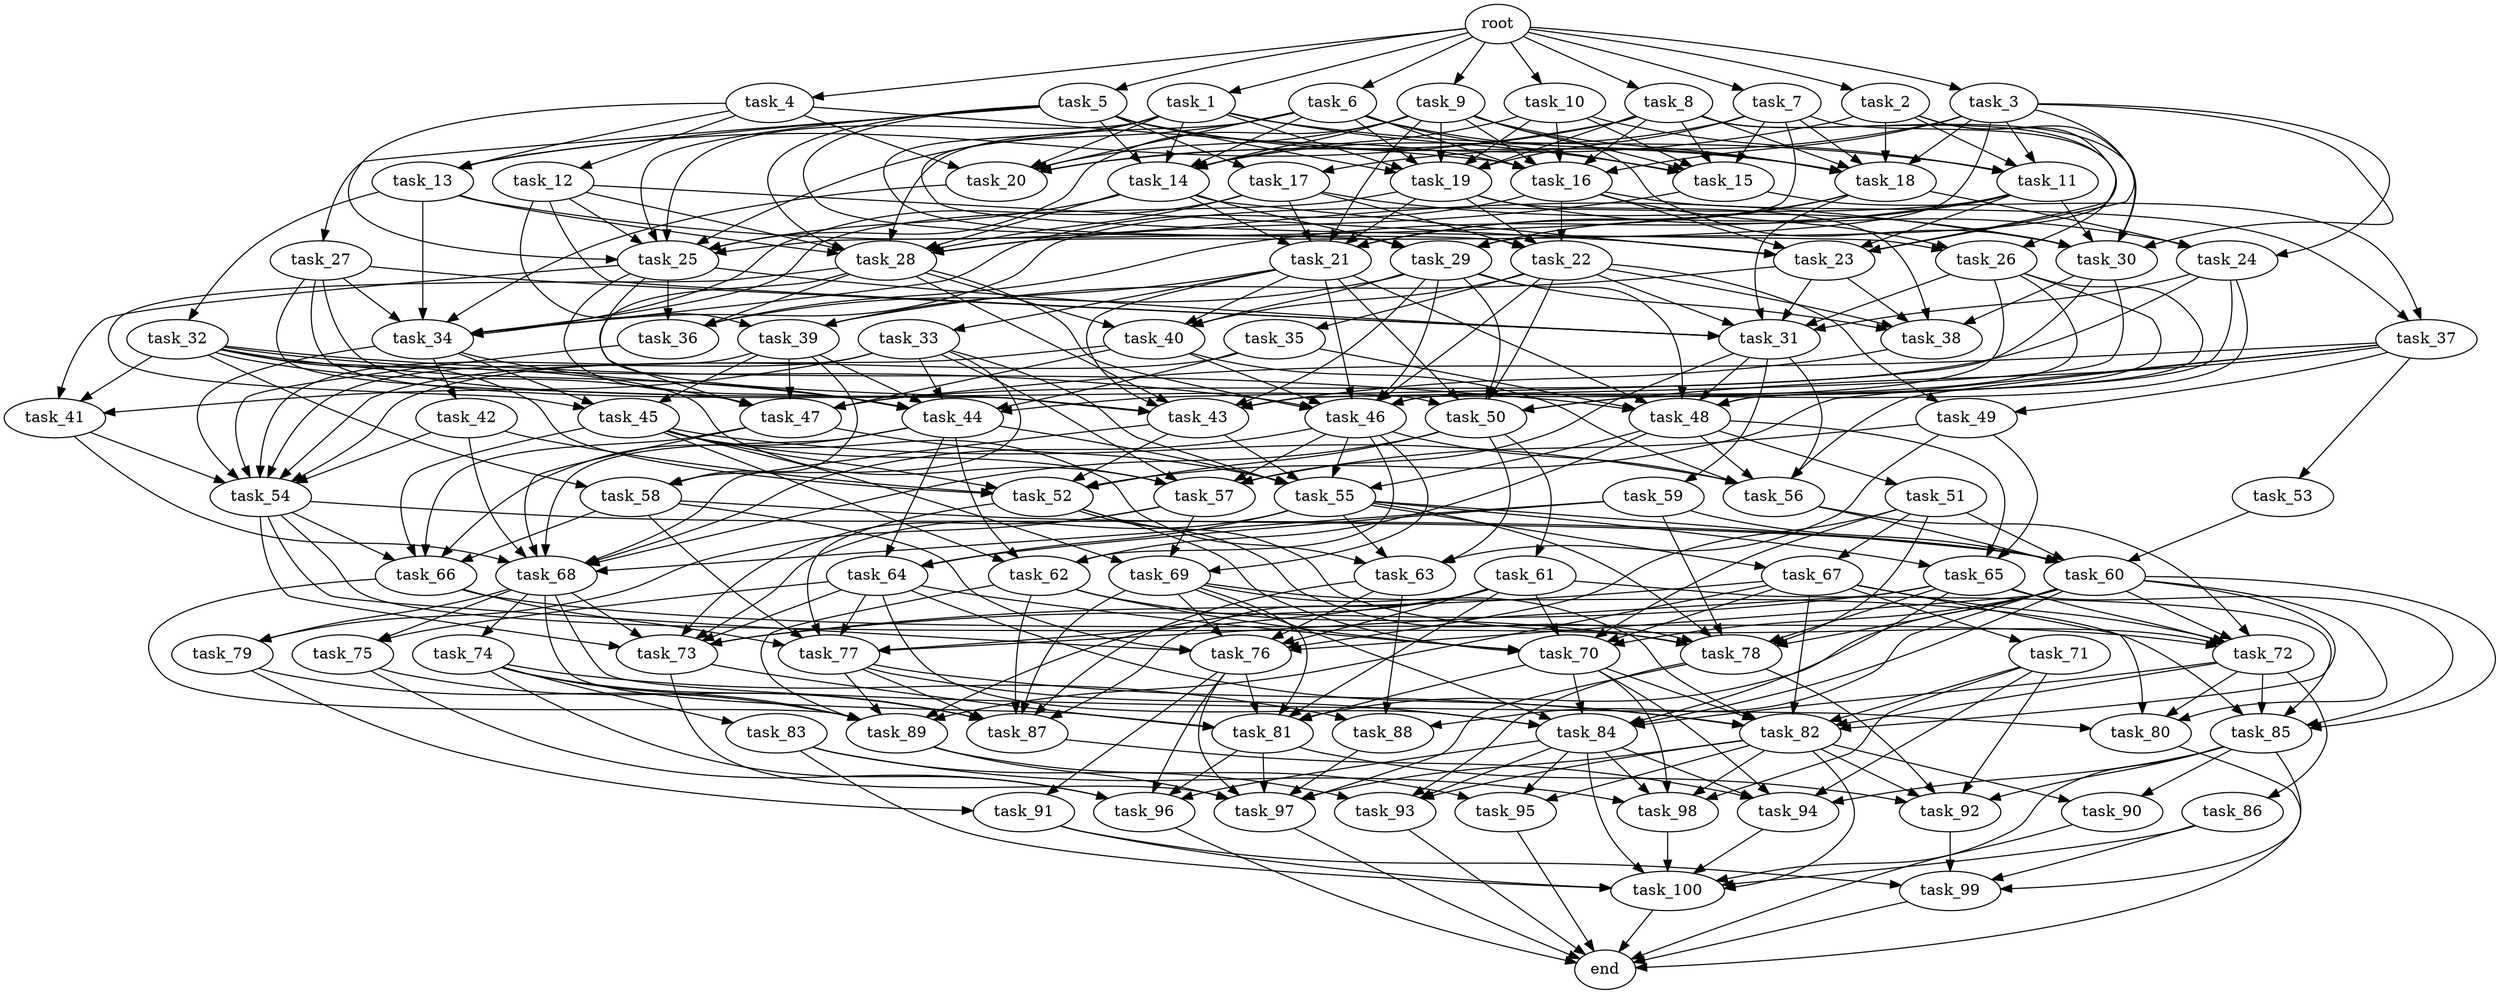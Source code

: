 digraph G {
  task_75 [size="5.534566e+11"];
  task_100 [size="1.868452e+11"];
  task_92 [size="2.683492e+11"];
  task_19 [size="3.388502e+11"];
  task_68 [size="3.569418e+11"];
  task_71 [size="6.706866e+11"];
  task_60 [size="3.924902e+11"];
  task_73 [size="1.605568e+11"];
  task_50 [size="5.880268e+10"];
  task_31 [size="9.403503e+11"];
  task_10 [size="6.816389e+11"];
  task_49 [size="4.052240e+10"];
  task_88 [size="3.277067e+11"];
  task_12 [size="4.254051e+11"];
  task_79 [size="6.410923e+11"];
  task_37 [size="9.311916e+11"];
  task_61 [size="5.892094e+11"];
  task_42 [size="6.693693e+11"];
  task_51 [size="4.266062e+11"];
  root [size="0.000000e+00"];
  task_56 [size="9.818931e+11"];
  task_95 [size="8.010520e+11"];
  task_22 [size="6.693851e+11"];
  task_32 [size="3.848605e+11"];
  task_25 [size="5.825043e+11"];
  task_99 [size="2.295484e+11"];
  task_96 [size="4.844393e+11"];
  task_36 [size="7.211473e+10"];
  task_16 [size="8.341393e+11"];
  task_33 [size="1.158747e+11"];
  task_27 [size="2.080577e+11"];
  task_89 [size="2.144240e+11"];
  end [size="0.000000e+00"];
  task_7 [size="2.749149e+11"];
  task_26 [size="5.320774e+11"];
  task_87 [size="8.717002e+11"];
  task_2 [size="1.577239e+11"];
  task_21 [size="7.527754e+11"];
  task_28 [size="7.954763e+11"];
  task_69 [size="4.339687e+11"];
  task_13 [size="7.990642e+11"];
  task_48 [size="8.047746e+10"];
  task_55 [size="6.624453e+11"];
  task_81 [size="3.543643e+11"];
  task_11 [size="1.076672e+10"];
  task_5 [size="6.795283e+11"];
  task_62 [size="6.781583e+11"];
  task_93 [size="6.535660e+11"];
  task_54 [size="1.955431e+11"];
  task_52 [size="6.926783e+11"];
  task_29 [size="8.642501e+10"];
  task_85 [size="2.916551e+11"];
  task_44 [size="9.295315e+10"];
  task_8 [size="5.881621e+10"];
  task_38 [size="8.234836e+11"];
  task_9 [size="9.979827e+11"];
  task_63 [size="3.753314e+11"];
  task_65 [size="2.362494e+11"];
  task_59 [size="1.384340e+11"];
  task_34 [size="2.104480e+10"];
  task_20 [size="3.716064e+11"];
  task_1 [size="4.555234e+11"];
  task_23 [size="4.056690e+11"];
  task_6 [size="9.277783e+11"];
  task_74 [size="1.331448e+11"];
  task_97 [size="3.068456e+11"];
  task_57 [size="3.234122e+11"];
  task_67 [size="4.009982e+11"];
  task_64 [size="4.724453e+11"];
  task_66 [size="4.035848e+11"];
  task_45 [size="2.839288e+11"];
  task_82 [size="3.550614e+11"];
  task_86 [size="6.129913e+11"];
  task_40 [size="2.924355e+11"];
  task_84 [size="3.701936e+11"];
  task_17 [size="7.105948e+11"];
  task_15 [size="8.621763e+11"];
  task_43 [size="8.749743e+11"];
  task_53 [size="1.853135e+10"];
  task_4 [size="4.945755e+11"];
  task_76 [size="8.920690e+11"];
  task_77 [size="2.604659e+11"];
  task_30 [size="5.573708e+11"];
  task_72 [size="8.355948e+11"];
  task_94 [size="2.771991e+11"];
  task_80 [size="5.683760e+11"];
  task_46 [size="4.469244e+11"];
  task_90 [size="2.499612e+11"];
  task_39 [size="9.809117e+11"];
  task_14 [size="8.774992e+11"];
  task_18 [size="1.304497e+11"];
  task_3 [size="8.010937e+11"];
  task_24 [size="3.004769e+10"];
  task_98 [size="9.996288e+11"];
  task_35 [size="1.868917e+11"];
  task_58 [size="4.250760e+11"];
  task_78 [size="6.239449e+11"];
  task_47 [size="1.266913e+11"];
  task_83 [size="2.999159e+11"];
  task_70 [size="9.877405e+11"];
  task_91 [size="5.414678e+11"];
  task_41 [size="8.268605e+11"];

  task_75 -> task_87 [size="1.245286e+08"];
  task_75 -> task_96 [size="9.688787e+07"];
  task_100 -> end [size="1.000000e-12"];
  task_92 -> task_99 [size="5.738709e+07"];
  task_19 -> task_34 [size="3.006400e+06"];
  task_19 -> task_21 [size="1.254626e+08"];
  task_19 -> task_38 [size="1.646967e+08"];
  task_19 -> task_22 [size="1.673463e+08"];
  task_19 -> task_24 [size="1.001590e+07"];
  task_68 -> task_75 [size="2.767283e+08"];
  task_68 -> task_79 [size="3.205462e+08"];
  task_68 -> task_74 [size="1.331448e+08"];
  task_68 -> task_80 [size="1.420940e+08"];
  task_68 -> task_81 [size="5.062348e+07"];
  task_68 -> task_73 [size="2.293669e+07"];
  task_71 -> task_94 [size="5.543982e+07"];
  task_71 -> task_82 [size="4.438268e+07"];
  task_71 -> task_92 [size="5.366984e+07"];
  task_71 -> task_98 [size="1.999258e+08"];
  task_60 -> task_76 [size="1.274384e+08"];
  task_60 -> task_78 [size="7.799311e+07"];
  task_60 -> task_82 [size="4.438268e+07"];
  task_60 -> task_85 [size="5.833102e+07"];
  task_60 -> task_70 [size="1.411058e+08"];
  task_60 -> task_72 [size="1.392658e+08"];
  task_60 -> task_80 [size="1.420940e+08"];
  task_60 -> task_81 [size="5.062348e+07"];
  task_60 -> task_84 [size="5.288480e+07"];
  task_60 -> task_88 [size="1.092356e+08"];
  task_73 -> task_81 [size="5.062348e+07"];
  task_73 -> task_97 [size="4.383508e+07"];
  task_50 -> task_68 [size="4.461773e+07"];
  task_50 -> task_61 [size="5.892094e+08"];
  task_50 -> task_52 [size="1.154464e+08"];
  task_50 -> task_63 [size="9.383285e+07"];
  task_31 -> task_48 [size="1.149678e+07"];
  task_31 -> task_57 [size="5.390203e+07"];
  task_31 -> task_56 [size="1.636489e+08"];
  task_31 -> task_59 [size="1.384340e+08"];
  task_10 -> task_15 [size="1.436961e+08"];
  task_10 -> task_16 [size="1.191628e+08"];
  task_10 -> task_14 [size="1.462499e+08"];
  task_10 -> task_11 [size="2.691679e+06"];
  task_10 -> task_19 [size="4.840716e+07"];
  task_49 -> task_57 [size="5.390203e+07"];
  task_49 -> task_63 [size="9.383285e+07"];
  task_49 -> task_65 [size="7.874978e+07"];
  task_88 -> task_97 [size="4.383508e+07"];
  task_12 -> task_31 [size="1.175438e+08"];
  task_12 -> task_25 [size="7.281303e+07"];
  task_12 -> task_28 [size="9.943454e+07"];
  task_12 -> task_39 [size="3.269706e+08"];
  task_12 -> task_23 [size="6.761151e+07"];
  task_79 -> task_91 [size="2.707339e+08"];
  task_79 -> task_89 [size="3.063200e+07"];
  task_37 -> task_50 [size="9.800447e+06"];
  task_37 -> task_47 [size="1.809875e+07"];
  task_37 -> task_49 [size="2.026120e+07"];
  task_37 -> task_52 [size="1.154464e+08"];
  task_37 -> task_53 [size="1.853135e+07"];
  task_37 -> task_56 [size="1.636489e+08"];
  task_61 -> task_76 [size="1.274384e+08"];
  task_61 -> task_77 [size="4.341099e+07"];
  task_61 -> task_85 [size="5.833102e+07"];
  task_61 -> task_87 [size="1.245286e+08"];
  task_61 -> task_70 [size="1.411058e+08"];
  task_61 -> task_81 [size="5.062348e+07"];
  task_61 -> task_89 [size="3.063200e+07"];
  task_42 -> task_68 [size="4.461773e+07"];
  task_42 -> task_54 [size="2.444289e+07"];
  task_42 -> task_52 [size="1.154464e+08"];
  task_51 -> task_76 [size="1.274384e+08"];
  task_51 -> task_70 [size="1.411058e+08"];
  task_51 -> task_60 [size="5.607002e+07"];
  task_51 -> task_78 [size="7.799311e+07"];
  task_51 -> task_67 [size="2.004991e+08"];
  root -> task_4 [size="1.000000e-12"];
  root -> task_7 [size="1.000000e-12"];
  root -> task_9 [size="1.000000e-12"];
  root -> task_1 [size="1.000000e-12"];
  root -> task_5 [size="1.000000e-12"];
  root -> task_2 [size="1.000000e-12"];
  root -> task_3 [size="1.000000e-12"];
  root -> task_6 [size="1.000000e-12"];
  root -> task_10 [size="1.000000e-12"];
  root -> task_8 [size="1.000000e-12"];
  task_56 -> task_72 [size="1.392658e+08"];
  task_56 -> task_60 [size="5.607002e+07"];
  task_95 -> end [size="1.000000e-12"];
  task_22 -> task_50 [size="9.800447e+06"];
  task_22 -> task_31 [size="1.175438e+08"];
  task_22 -> task_38 [size="1.646967e+08"];
  task_22 -> task_40 [size="7.310888e+07"];
  task_22 -> task_49 [size="2.026120e+07"];
  task_22 -> task_35 [size="1.868917e+08"];
  task_22 -> task_46 [size="5.586555e+07"];
  task_32 -> task_58 [size="1.416920e+08"];
  task_32 -> task_47 [size="1.809875e+07"];
  task_32 -> task_57 [size="5.390203e+07"];
  task_32 -> task_44 [size="1.327902e+07"];
  task_32 -> task_48 [size="1.149678e+07"];
  task_32 -> task_41 [size="2.756202e+08"];
  task_32 -> task_52 [size="1.154464e+08"];
  task_32 -> task_46 [size="5.586555e+07"];
  task_25 -> task_31 [size="1.175438e+08"];
  task_25 -> task_36 [size="1.802868e+07"];
  task_25 -> task_43 [size="1.093718e+08"];
  task_25 -> task_44 [size="1.327902e+07"];
  task_25 -> task_41 [size="2.756202e+08"];
  task_99 -> end [size="1.000000e-12"];
  task_96 -> end [size="1.000000e-12"];
  task_36 -> task_54 [size="2.444289e+07"];
  task_16 -> task_34 [size="3.006400e+06"];
  task_16 -> task_22 [size="1.673463e+08"];
  task_16 -> task_26 [size="1.773591e+08"];
  task_16 -> task_23 [size="6.761151e+07"];
  task_16 -> task_37 [size="4.655958e+08"];
  task_33 -> task_58 [size="1.416920e+08"];
  task_33 -> task_57 [size="5.390203e+07"];
  task_33 -> task_41 [size="2.756202e+08"];
  task_33 -> task_54 [size="2.444289e+07"];
  task_33 -> task_44 [size="1.327902e+07"];
  task_33 -> task_55 [size="1.104076e+08"];
  task_27 -> task_31 [size="1.175438e+08"];
  task_27 -> task_34 [size="3.006400e+06"];
  task_27 -> task_43 [size="1.093718e+08"];
  task_27 -> task_50 [size="9.800447e+06"];
  task_27 -> task_47 [size="1.809875e+07"];
  task_89 -> task_95 [size="2.670173e+08"];
  task_89 -> task_97 [size="4.383508e+07"];
  task_7 -> task_14 [size="1.462499e+08"];
  task_7 -> task_19 [size="4.840716e+07"];
  task_7 -> task_23 [size="6.761151e+07"];
  task_7 -> task_18 [size="1.863568e+07"];
  task_7 -> task_25 [size="7.281303e+07"];
  task_7 -> task_15 [size="1.436961e+08"];
  task_26 -> task_31 [size="1.175438e+08"];
  task_26 -> task_48 [size="1.149678e+07"];
  task_26 -> task_43 [size="1.093718e+08"];
  task_26 -> task_50 [size="9.800447e+06"];
  task_26 -> task_46 [size="5.586555e+07"];
  task_87 -> task_94 [size="5.543982e+07"];
  task_2 -> task_20 [size="6.193440e+07"];
  task_2 -> task_18 [size="1.863568e+07"];
  task_2 -> task_30 [size="7.962440e+07"];
  task_2 -> task_29 [size="2.160625e+07"];
  task_2 -> task_11 [size="2.691679e+06"];
  task_21 -> task_50 [size="9.800447e+06"];
  task_21 -> task_43 [size="1.093718e+08"];
  task_21 -> task_40 [size="7.310888e+07"];
  task_21 -> task_33 [size="1.158747e+08"];
  task_21 -> task_48 [size="1.149678e+07"];
  task_21 -> task_39 [size="3.269706e+08"];
  task_21 -> task_46 [size="5.586555e+07"];
  task_28 -> task_45 [size="9.464293e+07"];
  task_28 -> task_36 [size="1.802868e+07"];
  task_28 -> task_47 [size="1.809875e+07"];
  task_28 -> task_40 [size="7.310888e+07"];
  task_28 -> task_43 [size="1.093718e+08"];
  task_28 -> task_46 [size="5.586555e+07"];
  task_69 -> task_76 [size="1.274384e+08"];
  task_69 -> task_82 [size="4.438268e+07"];
  task_69 -> task_85 [size="5.833102e+07"];
  task_69 -> task_87 [size="1.245286e+08"];
  task_69 -> task_84 [size="5.288480e+07"];
  task_69 -> task_81 [size="5.062348e+07"];
  task_13 -> task_34 [size="3.006400e+06"];
  task_13 -> task_28 [size="9.943454e+07"];
  task_13 -> task_30 [size="7.962440e+07"];
  task_13 -> task_32 [size="3.848605e+08"];
  task_48 -> task_55 [size="1.104076e+08"];
  task_48 -> task_56 [size="1.636489e+08"];
  task_48 -> task_51 [size="4.266062e+08"];
  task_48 -> task_65 [size="7.874978e+07"];
  task_48 -> task_62 [size="1.695396e+08"];
  task_55 -> task_78 [size="7.799311e+07"];
  task_55 -> task_63 [size="9.383285e+07"];
  task_55 -> task_65 [size="7.874978e+07"];
  task_55 -> task_67 [size="2.004991e+08"];
  task_55 -> task_60 [size="5.607002e+07"];
  task_55 -> task_73 [size="2.293669e+07"];
  task_55 -> task_64 [size="1.574818e+08"];
  task_81 -> task_92 [size="5.366984e+07"];
  task_81 -> task_96 [size="9.688787e+07"];
  task_81 -> task_97 [size="4.383508e+07"];
  task_11 -> task_34 [size="3.006400e+06"];
  task_11 -> task_21 [size="1.254626e+08"];
  task_11 -> task_30 [size="7.962440e+07"];
  task_11 -> task_23 [size="6.761151e+07"];
  task_11 -> task_36 [size="1.802868e+07"];
  task_5 -> task_13 [size="2.663547e+08"];
  task_5 -> task_17 [size="3.552974e+08"];
  task_5 -> task_14 [size="1.462499e+08"];
  task_5 -> task_19 [size="4.840716e+07"];
  task_5 -> task_18 [size="1.863568e+07"];
  task_5 -> task_27 [size="2.080577e+08"];
  task_5 -> task_28 [size="9.943454e+07"];
  task_5 -> task_16 [size="1.191628e+08"];
  task_5 -> task_25 [size="7.281303e+07"];
  task_5 -> task_29 [size="2.160625e+07"];
  task_62 -> task_78 [size="7.799311e+07"];
  task_62 -> task_70 [size="1.411058e+08"];
  task_62 -> task_89 [size="3.063200e+07"];
  task_62 -> task_87 [size="1.245286e+08"];
  task_93 -> end [size="1.000000e-12"];
  task_54 -> task_66 [size="8.071697e+07"];
  task_54 -> task_76 [size="1.274384e+08"];
  task_54 -> task_60 [size="5.607002e+07"];
  task_54 -> task_78 [size="7.799311e+07"];
  task_54 -> task_73 [size="2.293669e+07"];
  task_52 -> task_72 [size="1.392658e+08"];
  task_52 -> task_70 [size="1.411058e+08"];
  task_52 -> task_77 [size="4.341099e+07"];
  task_52 -> task_78 [size="7.799311e+07"];
  task_29 -> task_50 [size="9.800447e+06"];
  task_29 -> task_36 [size="1.802868e+07"];
  task_29 -> task_38 [size="1.646967e+08"];
  task_29 -> task_40 [size="7.310888e+07"];
  task_29 -> task_48 [size="1.149678e+07"];
  task_29 -> task_43 [size="1.093718e+08"];
  task_29 -> task_46 [size="5.586555e+07"];
  task_85 -> task_94 [size="5.543982e+07"];
  task_85 -> task_99 [size="5.738709e+07"];
  task_85 -> task_90 [size="1.249806e+08"];
  task_85 -> task_92 [size="5.366984e+07"];
  task_85 -> task_100 [size="2.335564e+07"];
  task_44 -> task_66 [size="8.071697e+07"];
  task_44 -> task_68 [size="4.461773e+07"];
  task_44 -> task_55 [size="1.104076e+08"];
  task_44 -> task_64 [size="1.574818e+08"];
  task_44 -> task_62 [size="1.695396e+08"];
  task_8 -> task_13 [size="2.663547e+08"];
  task_8 -> task_20 [size="6.193440e+07"];
  task_8 -> task_19 [size="4.840716e+07"];
  task_8 -> task_18 [size="1.863568e+07"];
  task_8 -> task_26 [size="1.773591e+08"];
  task_8 -> task_30 [size="7.962440e+07"];
  task_8 -> task_15 [size="1.436961e+08"];
  task_8 -> task_16 [size="1.191628e+08"];
  task_38 -> task_43 [size="1.093718e+08"];
  task_9 -> task_16 [size="1.191628e+08"];
  task_9 -> task_14 [size="1.462499e+08"];
  task_9 -> task_19 [size="4.840716e+07"];
  task_9 -> task_21 [size="1.254626e+08"];
  task_9 -> task_18 [size="1.863568e+07"];
  task_9 -> task_30 [size="7.962440e+07"];
  task_9 -> task_15 [size="1.436961e+08"];
  task_9 -> task_20 [size="6.193440e+07"];
  task_9 -> task_25 [size="7.281303e+07"];
  task_63 -> task_76 [size="1.274384e+08"];
  task_63 -> task_88 [size="1.092356e+08"];
  task_63 -> task_87 [size="1.245286e+08"];
  task_65 -> task_77 [size="4.341099e+07"];
  task_65 -> task_78 [size="7.799311e+07"];
  task_65 -> task_85 [size="5.833102e+07"];
  task_65 -> task_84 [size="5.288480e+07"];
  task_65 -> task_72 [size="1.392658e+08"];
  task_65 -> task_73 [size="2.293669e+07"];
  task_59 -> task_68 [size="4.461773e+07"];
  task_59 -> task_78 [size="7.799311e+07"];
  task_59 -> task_60 [size="5.607002e+07"];
  task_59 -> task_64 [size="1.574818e+08"];
  task_34 -> task_45 [size="9.464293e+07"];
  task_34 -> task_54 [size="2.444289e+07"];
  task_34 -> task_42 [size="6.693693e+08"];
  task_34 -> task_44 [size="1.327902e+07"];
  task_20 -> task_34 [size="3.006400e+06"];
  task_1 -> task_26 [size="1.773591e+08"];
  task_1 -> task_11 [size="2.691679e+06"];
  task_1 -> task_25 [size="7.281303e+07"];
  task_1 -> task_22 [size="1.673463e+08"];
  task_1 -> task_15 [size="1.436961e+08"];
  task_1 -> task_20 [size="6.193440e+07"];
  task_1 -> task_14 [size="1.462499e+08"];
  task_1 -> task_19 [size="4.840716e+07"];
  task_23 -> task_31 [size="1.175438e+08"];
  task_23 -> task_38 [size="1.646967e+08"];
  task_23 -> task_39 [size="3.269706e+08"];
  task_6 -> task_25 [size="7.281303e+07"];
  task_6 -> task_20 [size="6.193440e+07"];
  task_6 -> task_19 [size="4.840716e+07"];
  task_6 -> task_18 [size="1.863568e+07"];
  task_6 -> task_14 [size="1.462499e+08"];
  task_6 -> task_28 [size="9.943454e+07"];
  task_6 -> task_16 [size="1.191628e+08"];
  task_6 -> task_15 [size="1.436961e+08"];
  task_74 -> task_88 [size="1.092356e+08"];
  task_74 -> task_83 [size="2.999159e+08"];
  task_74 -> task_89 [size="3.063200e+07"];
  task_74 -> task_96 [size="9.688787e+07"];
  task_74 -> task_87 [size="1.245286e+08"];
  task_97 -> end [size="1.000000e-12"];
  task_57 -> task_69 [size="1.446562e+08"];
  task_57 -> task_73 [size="2.293669e+07"];
  task_57 -> task_79 [size="3.205462e+08"];
  task_67 -> task_82 [size="4.438268e+07"];
  task_67 -> task_70 [size="1.411058e+08"];
  task_67 -> task_72 [size="1.392658e+08"];
  task_67 -> task_80 [size="1.420940e+08"];
  task_67 -> task_71 [size="6.706866e+08"];
  task_67 -> task_73 [size="2.293669e+07"];
  task_67 -> task_89 [size="3.063200e+07"];
  task_64 -> task_75 [size="2.767283e+08"];
  task_64 -> task_77 [size="4.341099e+07"];
  task_64 -> task_82 [size="4.438268e+07"];
  task_64 -> task_84 [size="5.288480e+07"];
  task_64 -> task_70 [size="1.411058e+08"];
  task_64 -> task_73 [size="2.293669e+07"];
  task_66 -> task_72 [size="1.392658e+08"];
  task_66 -> task_77 [size="4.341099e+07"];
  task_66 -> task_89 [size="3.063200e+07"];
  task_45 -> task_66 [size="8.071697e+07"];
  task_45 -> task_69 [size="1.446562e+08"];
  task_45 -> task_57 [size="5.390203e+07"];
  task_45 -> task_63 [size="9.383285e+07"];
  task_45 -> task_62 [size="1.695396e+08"];
  task_45 -> task_52 [size="1.154464e+08"];
  task_45 -> task_56 [size="1.636489e+08"];
  task_82 -> task_92 [size="5.366984e+07"];
  task_82 -> task_97 [size="4.383508e+07"];
  task_82 -> task_93 [size="1.633915e+08"];
  task_82 -> task_98 [size="1.999258e+08"];
  task_82 -> task_100 [size="2.335564e+07"];
  task_82 -> task_95 [size="2.670173e+08"];
  task_82 -> task_90 [size="1.249806e+08"];
  task_86 -> task_99 [size="5.738709e+07"];
  task_86 -> task_100 [size="2.335564e+07"];
  task_40 -> task_54 [size="2.444289e+07"];
  task_40 -> task_47 [size="1.809875e+07"];
  task_40 -> task_56 [size="1.636489e+08"];
  task_40 -> task_46 [size="5.586555e+07"];
  task_84 -> task_100 [size="2.335564e+07"];
  task_84 -> task_94 [size="5.543982e+07"];
  task_84 -> task_98 [size="1.999258e+08"];
  task_84 -> task_93 [size="1.633915e+08"];
  task_84 -> task_95 [size="2.670173e+08"];
  task_84 -> task_96 [size="9.688787e+07"];
  task_17 -> task_34 [size="3.006400e+06"];
  task_17 -> task_21 [size="1.254626e+08"];
  task_17 -> task_28 [size="9.943454e+07"];
  task_17 -> task_30 [size="7.962440e+07"];
  task_17 -> task_22 [size="1.673463e+08"];
  task_15 -> task_37 [size="4.655958e+08"];
  task_15 -> task_28 [size="9.943454e+07"];
  task_43 -> task_68 [size="4.461773e+07"];
  task_43 -> task_52 [size="1.154464e+08"];
  task_43 -> task_55 [size="1.104076e+08"];
  task_53 -> task_60 [size="5.607002e+07"];
  task_4 -> task_12 [size="4.254051e+08"];
  task_4 -> task_13 [size="2.663547e+08"];
  task_4 -> task_16 [size="1.191628e+08"];
  task_4 -> task_20 [size="6.193440e+07"];
  task_4 -> task_25 [size="7.281303e+07"];
  task_76 -> task_91 [size="2.707339e+08"];
  task_76 -> task_81 [size="5.062348e+07"];
  task_76 -> task_96 [size="9.688787e+07"];
  task_76 -> task_97 [size="4.383508e+07"];
  task_77 -> task_82 [size="4.438268e+07"];
  task_77 -> task_89 [size="3.063200e+07"];
  task_77 -> task_87 [size="1.245286e+08"];
  task_77 -> task_84 [size="5.288480e+07"];
  task_30 -> task_43 [size="1.093718e+08"];
  task_30 -> task_38 [size="1.646967e+08"];
  task_30 -> task_44 [size="1.327902e+07"];
  task_72 -> task_80 [size="1.420940e+08"];
  task_72 -> task_82 [size="4.438268e+07"];
  task_72 -> task_86 [size="6.129913e+08"];
  task_72 -> task_85 [size="5.833102e+07"];
  task_72 -> task_84 [size="5.288480e+07"];
  task_94 -> task_100 [size="2.335564e+07"];
  task_80 -> end [size="1.000000e-12"];
  task_46 -> task_69 [size="1.446562e+08"];
  task_46 -> task_57 [size="5.390203e+07"];
  task_46 -> task_62 [size="1.695396e+08"];
  task_46 -> task_68 [size="4.461773e+07"];
  task_46 -> task_56 [size="1.636489e+08"];
  task_46 -> task_55 [size="1.104076e+08"];
  task_90 -> end [size="1.000000e-12"];
  task_39 -> task_45 [size="9.464293e+07"];
  task_39 -> task_54 [size="2.444289e+07"];
  task_39 -> task_44 [size="1.327902e+07"];
  task_39 -> task_58 [size="1.416920e+08"];
  task_39 -> task_47 [size="1.809875e+07"];
  task_14 -> task_21 [size="1.254626e+08"];
  task_14 -> task_28 [size="9.943454e+07"];
  task_14 -> task_29 [size="2.160625e+07"];
  task_14 -> task_23 [size="6.761151e+07"];
  task_14 -> task_25 [size="7.281303e+07"];
  task_18 -> task_31 [size="1.175438e+08"];
  task_18 -> task_21 [size="1.254626e+08"];
  task_18 -> task_29 [size="2.160625e+07"];
  task_18 -> task_24 [size="1.001590e+07"];
  task_3 -> task_17 [size="3.552974e+08"];
  task_3 -> task_30 [size="7.962440e+07"];
  task_3 -> task_11 [size="2.691679e+06"];
  task_3 -> task_23 [size="6.761151e+07"];
  task_3 -> task_18 [size="1.863568e+07"];
  task_3 -> task_24 [size="1.001590e+07"];
  task_3 -> task_28 [size="9.943454e+07"];
  task_3 -> task_16 [size="1.191628e+08"];
  task_24 -> task_31 [size="1.175438e+08"];
  task_24 -> task_48 [size="1.149678e+07"];
  task_24 -> task_47 [size="1.809875e+07"];
  task_24 -> task_46 [size="5.586555e+07"];
  task_98 -> task_100 [size="2.335564e+07"];
  task_35 -> task_48 [size="1.149678e+07"];
  task_35 -> task_54 [size="2.444289e+07"];
  task_35 -> task_44 [size="1.327902e+07"];
  task_58 -> task_66 [size="8.071697e+07"];
  task_58 -> task_76 [size="1.274384e+08"];
  task_58 -> task_77 [size="4.341099e+07"];
  task_58 -> task_60 [size="5.607002e+07"];
  task_78 -> task_93 [size="1.633915e+08"];
  task_78 -> task_92 [size="5.366984e+07"];
  task_78 -> task_97 [size="4.383508e+07"];
  task_47 -> task_66 [size="8.071697e+07"];
  task_47 -> task_68 [size="4.461773e+07"];
  task_47 -> task_55 [size="1.104076e+08"];
  task_83 -> task_98 [size="1.999258e+08"];
  task_83 -> task_93 [size="1.633915e+08"];
  task_83 -> task_100 [size="2.335564e+07"];
  task_70 -> task_82 [size="4.438268e+07"];
  task_70 -> task_94 [size="5.543982e+07"];
  task_70 -> task_98 [size="1.999258e+08"];
  task_70 -> task_81 [size="5.062348e+07"];
  task_70 -> task_84 [size="5.288480e+07"];
  task_91 -> task_99 [size="5.738709e+07"];
  task_91 -> task_100 [size="2.335564e+07"];
  task_41 -> task_68 [size="4.461773e+07"];
  task_41 -> task_54 [size="2.444289e+07"];
}
